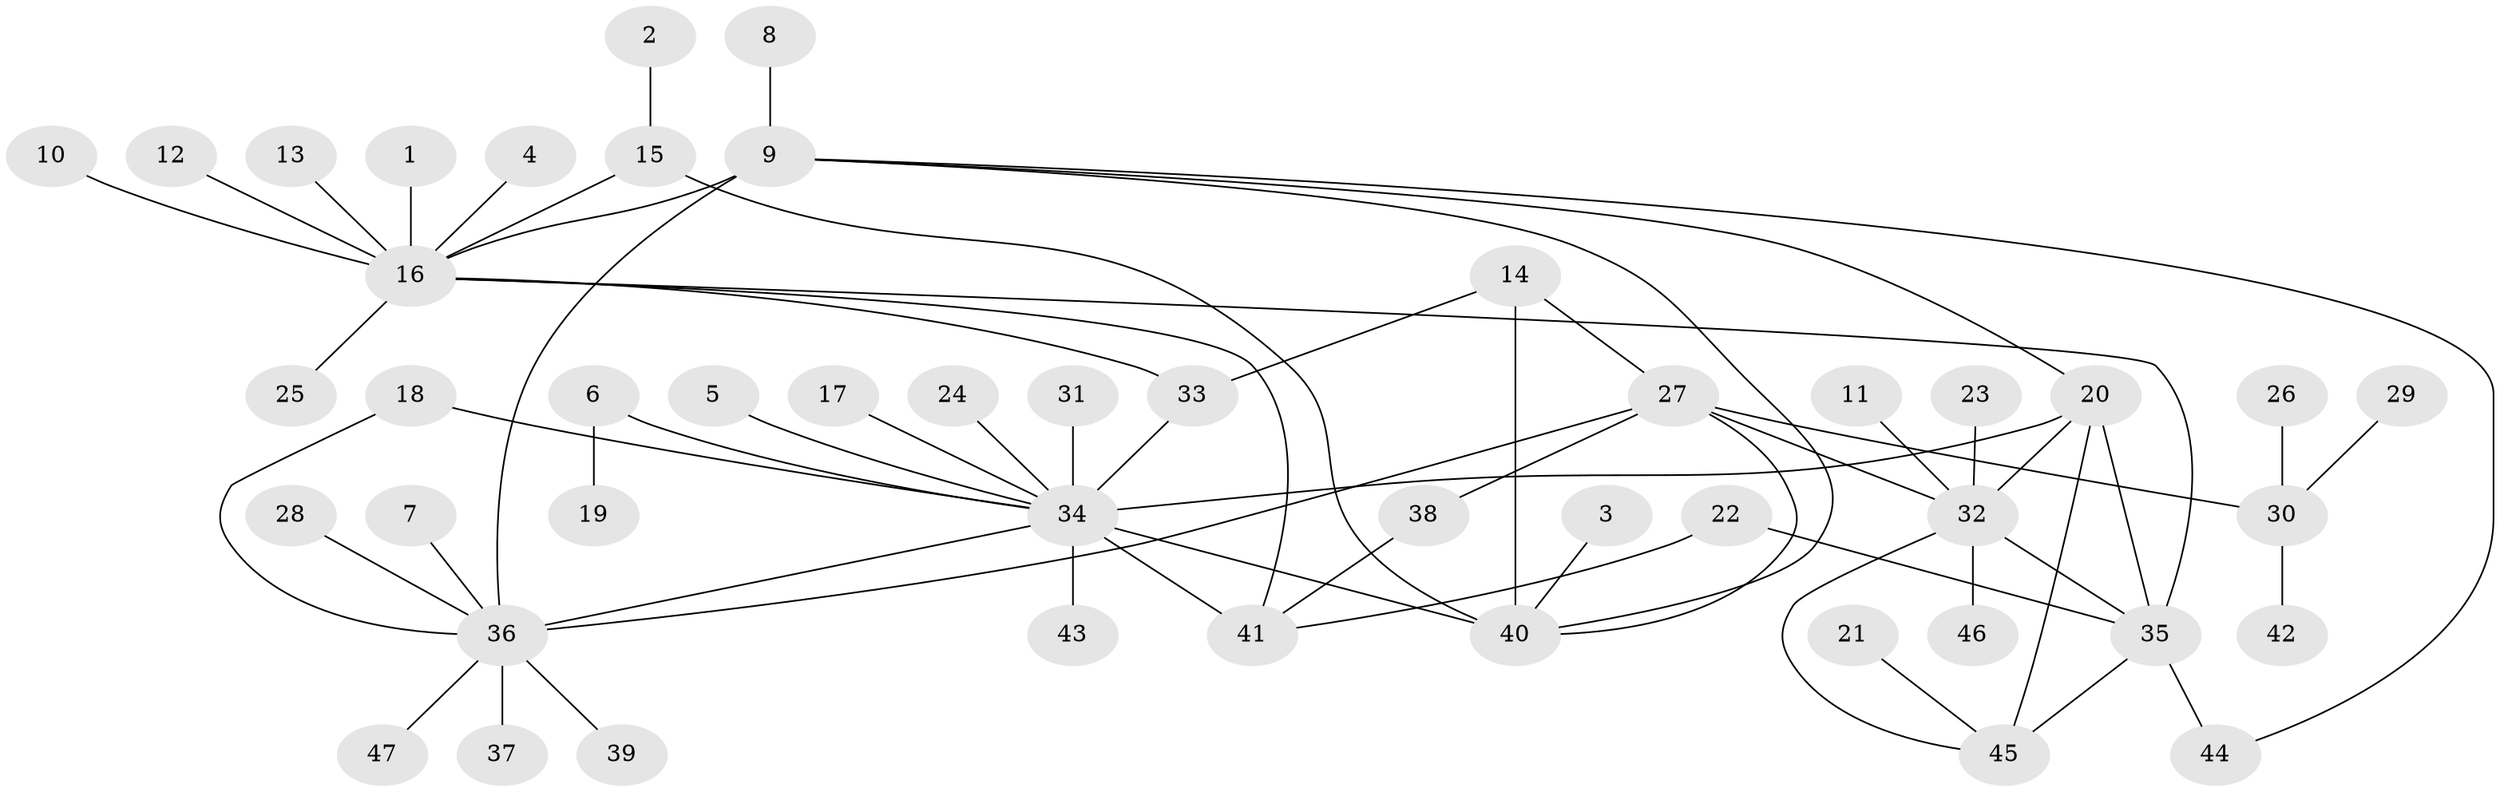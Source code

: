 // original degree distribution, {7: 0.05319148936170213, 11: 0.010638297872340425, 5: 0.05319148936170213, 9: 0.02127659574468085, 6: 0.010638297872340425, 8: 0.031914893617021274, 3: 0.07446808510638298, 12: 0.010638297872340425, 4: 0.02127659574468085, 2: 0.22340425531914893, 1: 0.48936170212765956}
// Generated by graph-tools (version 1.1) at 2025/50/03/09/25 03:50:35]
// undirected, 47 vertices, 63 edges
graph export_dot {
graph [start="1"]
  node [color=gray90,style=filled];
  1;
  2;
  3;
  4;
  5;
  6;
  7;
  8;
  9;
  10;
  11;
  12;
  13;
  14;
  15;
  16;
  17;
  18;
  19;
  20;
  21;
  22;
  23;
  24;
  25;
  26;
  27;
  28;
  29;
  30;
  31;
  32;
  33;
  34;
  35;
  36;
  37;
  38;
  39;
  40;
  41;
  42;
  43;
  44;
  45;
  46;
  47;
  1 -- 16 [weight=1.0];
  2 -- 15 [weight=1.0];
  3 -- 40 [weight=1.0];
  4 -- 16 [weight=1.0];
  5 -- 34 [weight=1.0];
  6 -- 19 [weight=1.0];
  6 -- 34 [weight=1.0];
  7 -- 36 [weight=1.0];
  8 -- 9 [weight=1.0];
  9 -- 16 [weight=1.0];
  9 -- 20 [weight=1.0];
  9 -- 36 [weight=3.0];
  9 -- 40 [weight=1.0];
  9 -- 44 [weight=1.0];
  10 -- 16 [weight=1.0];
  11 -- 32 [weight=1.0];
  12 -- 16 [weight=1.0];
  13 -- 16 [weight=1.0];
  14 -- 27 [weight=1.0];
  14 -- 33 [weight=1.0];
  14 -- 40 [weight=2.0];
  15 -- 16 [weight=3.0];
  15 -- 40 [weight=2.0];
  16 -- 25 [weight=1.0];
  16 -- 33 [weight=1.0];
  16 -- 35 [weight=1.0];
  16 -- 41 [weight=1.0];
  17 -- 34 [weight=1.0];
  18 -- 34 [weight=1.0];
  18 -- 36 [weight=1.0];
  20 -- 32 [weight=1.0];
  20 -- 34 [weight=2.0];
  20 -- 35 [weight=1.0];
  20 -- 45 [weight=1.0];
  21 -- 45 [weight=1.0];
  22 -- 35 [weight=1.0];
  22 -- 41 [weight=1.0];
  23 -- 32 [weight=1.0];
  24 -- 34 [weight=1.0];
  26 -- 30 [weight=1.0];
  27 -- 30 [weight=1.0];
  27 -- 32 [weight=1.0];
  27 -- 36 [weight=1.0];
  27 -- 38 [weight=1.0];
  27 -- 40 [weight=2.0];
  28 -- 36 [weight=1.0];
  29 -- 30 [weight=1.0];
  30 -- 42 [weight=1.0];
  31 -- 34 [weight=1.0];
  32 -- 35 [weight=1.0];
  32 -- 45 [weight=1.0];
  32 -- 46 [weight=1.0];
  33 -- 34 [weight=1.0];
  34 -- 36 [weight=2.0];
  34 -- 40 [weight=1.0];
  34 -- 41 [weight=3.0];
  34 -- 43 [weight=1.0];
  35 -- 44 [weight=1.0];
  35 -- 45 [weight=1.0];
  36 -- 37 [weight=1.0];
  36 -- 39 [weight=1.0];
  36 -- 47 [weight=1.0];
  38 -- 41 [weight=1.0];
}
